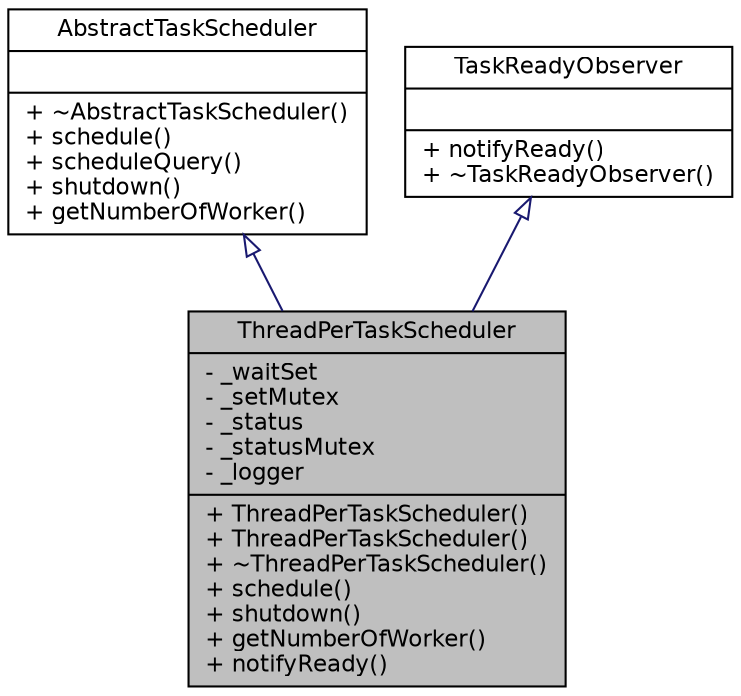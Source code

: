 digraph "ThreadPerTaskScheduler"
{
  edge [fontname="Helvetica",fontsize="11",labelfontname="Helvetica",labelfontsize="11"];
  node [fontname="Helvetica",fontsize="11",shape=record];
  Node1 [label="{ThreadPerTaskScheduler\n|- _waitSet\l- _setMutex\l- _status\l- _statusMutex\l- _logger\l|+ ThreadPerTaskScheduler()\l+ ThreadPerTaskScheduler()\l+ ~ThreadPerTaskScheduler()\l+ schedule()\l+ shutdown()\l+ getNumberOfWorker()\l+ notifyReady()\l}",height=0.2,width=0.4,color="black", fillcolor="grey75", style="filled" fontcolor="black"];
  Node2 -> Node1 [dir="back",color="midnightblue",fontsize="11",style="solid",arrowtail="onormal",fontname="Helvetica"];
  Node2 [label="{AbstractTaskScheduler\n||+ ~AbstractTaskScheduler()\l+ schedule()\l+ scheduleQuery()\l+ shutdown()\l+ getNumberOfWorker()\l}",height=0.2,width=0.4,color="black", fillcolor="white", style="filled",URL="$class_abstract_task_scheduler.html"];
  Node3 -> Node1 [dir="back",color="midnightblue",fontsize="11",style="solid",arrowtail="onormal",fontname="Helvetica"];
  Node3 [label="{TaskReadyObserver\n||+ notifyReady()\l+ ~TaskReadyObserver()\l}",height=0.2,width=0.4,color="black", fillcolor="white", style="filled",URL="$class_task_ready_observer.html"];
}
